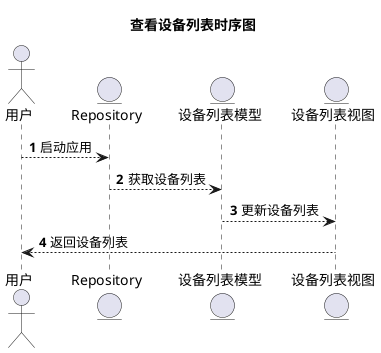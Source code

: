 ﻿@startuml
'https://plantuml.com/sequence-diagram

autonumber

title 查看设备列表时序图

actor 用户 as User
entity Repository
entity 设备列表模型 as DeviceListViewModel
entity 设备列表视图 as DeviceListView

User --> Repository: 启动应用
Repository --> DeviceListViewModel: 获取设备列表
DeviceListViewModel --> DeviceListView: 更新设备列表
DeviceListView --> User: 返回设备列表

@enduml